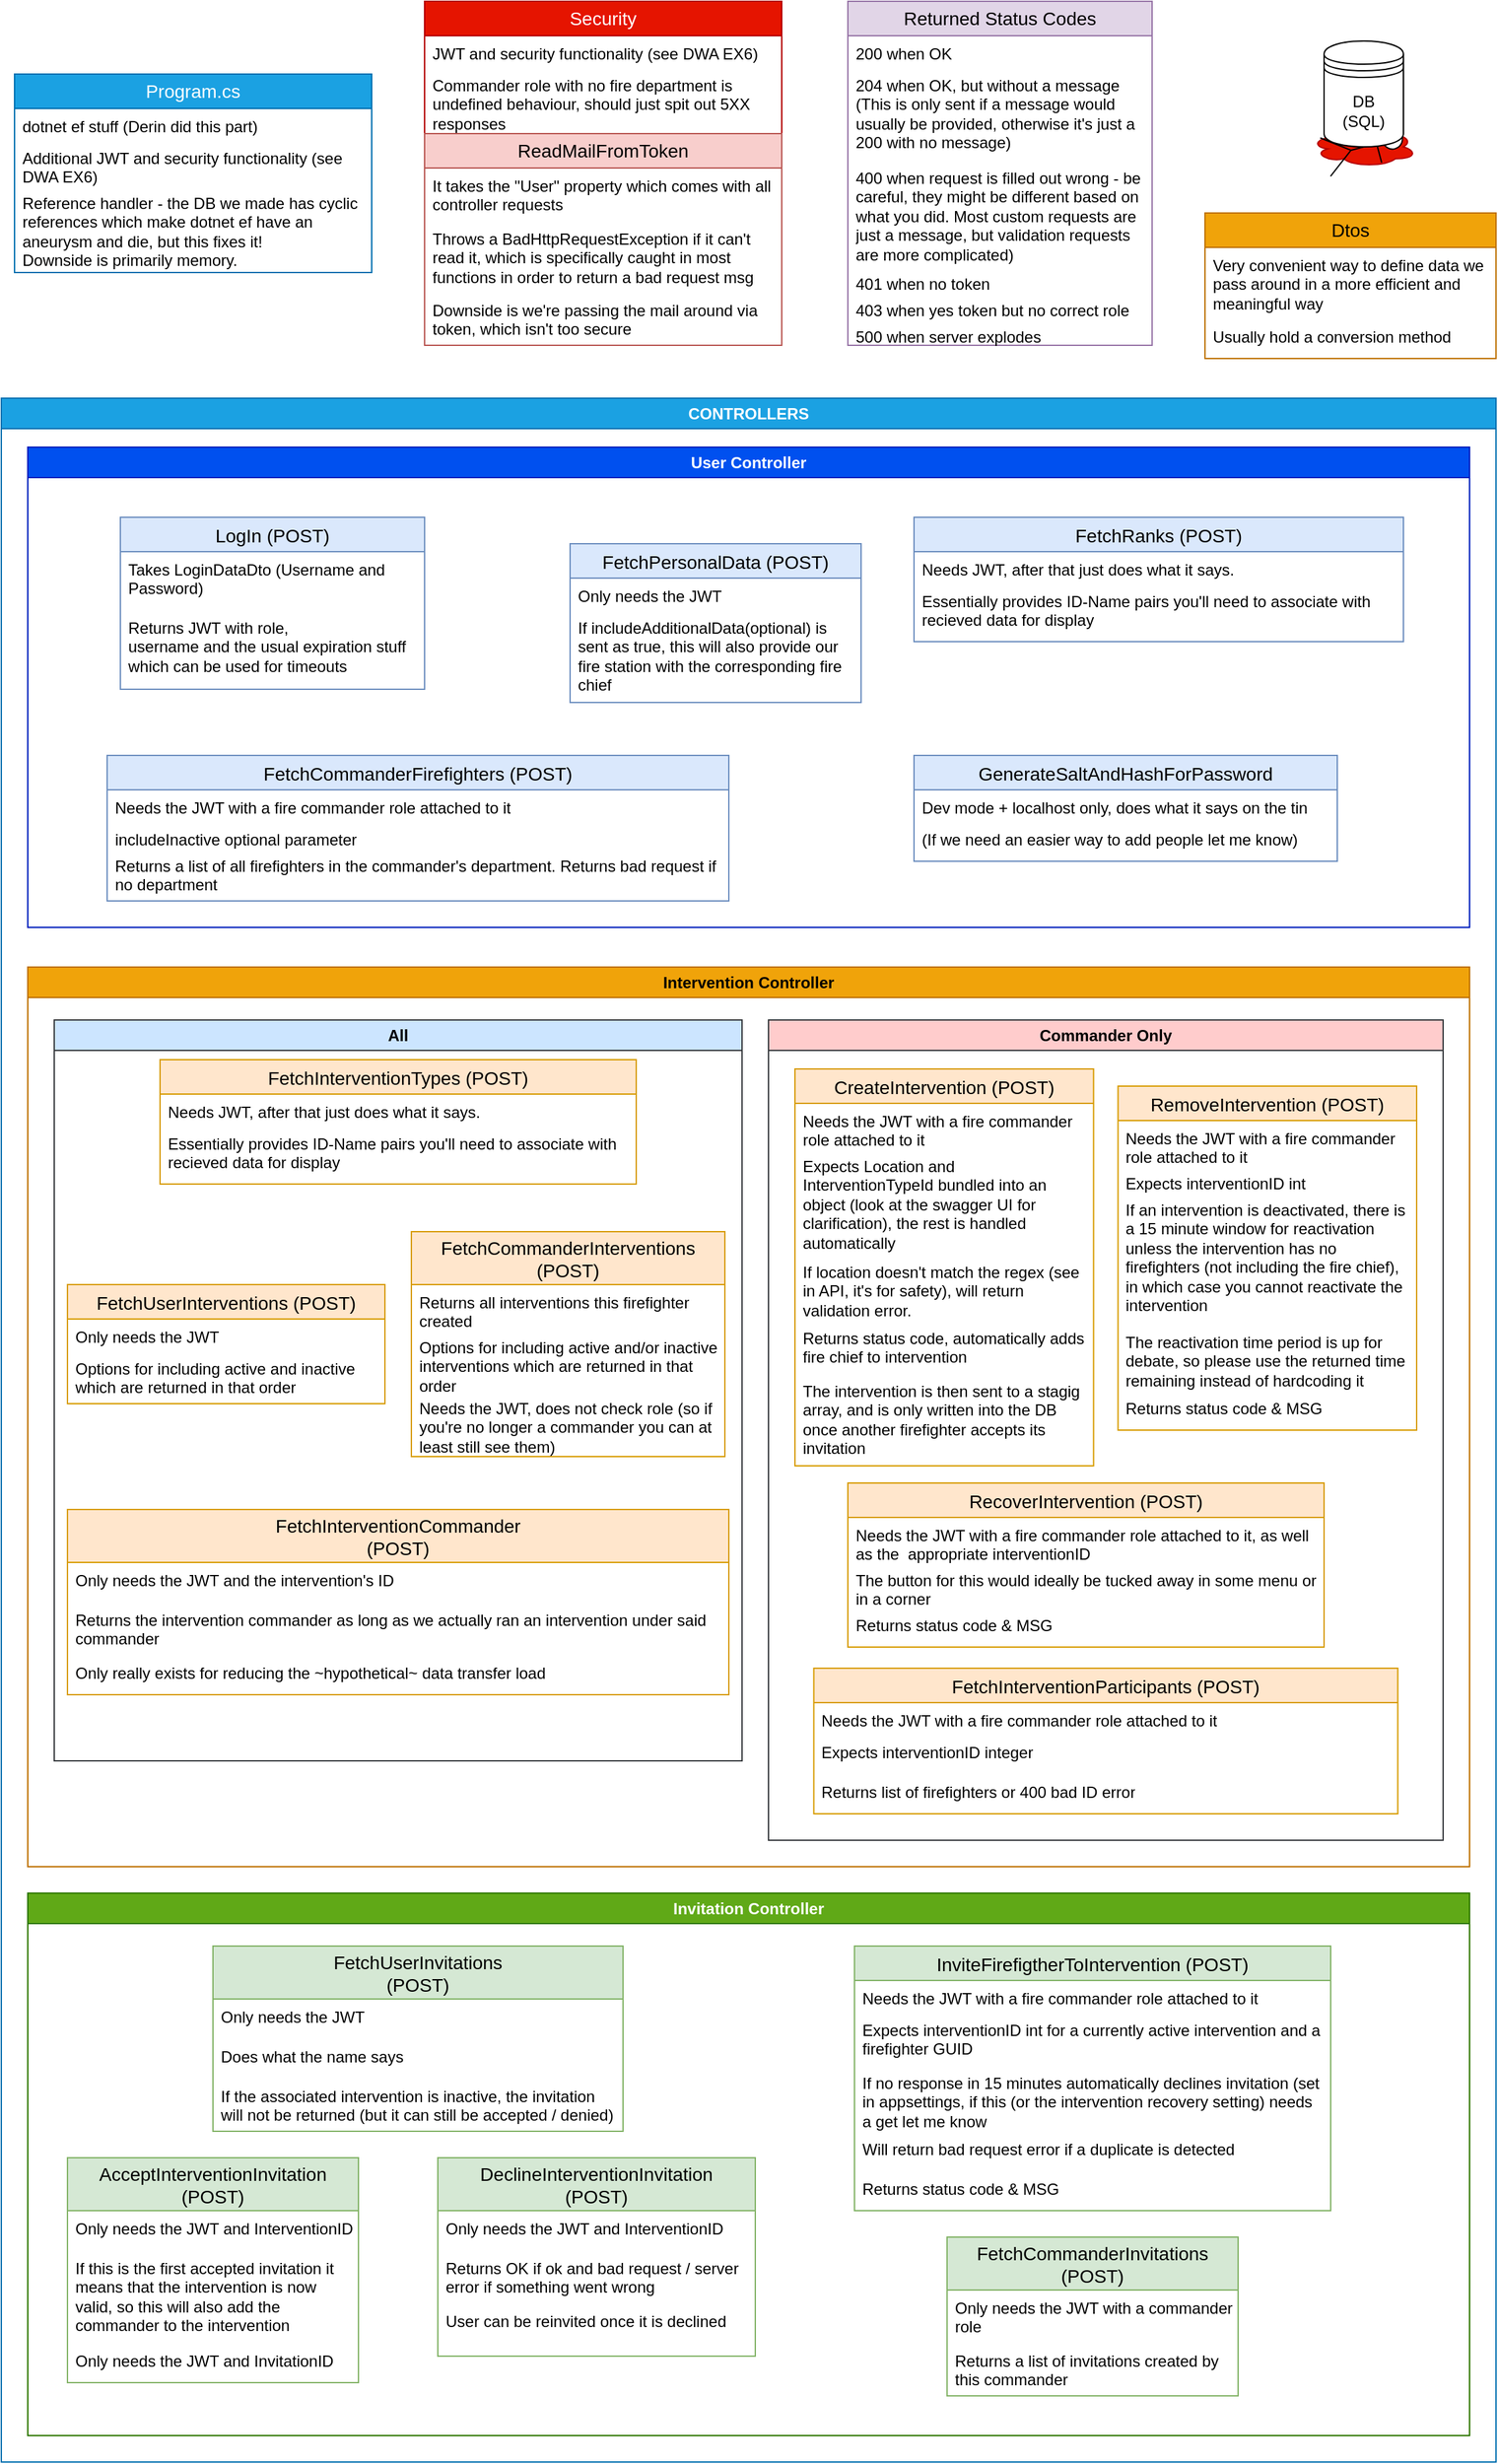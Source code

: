 <mxfile compressed="false" version="20.8.16" type="device">
  <diagram name="Page-1" id="-M5JCUoV6t4QpaWMbMyS">
    <mxGraphModel dx="1418" dy="828" grid="1" gridSize="10" guides="1" tooltips="1" connect="1" arrows="1" fold="1" page="1" pageScale="1" pageWidth="1169" pageHeight="827" math="0" shadow="0">
      <root>
        <mxCell id="0" />
        <mxCell id="1" parent="0" />
        <mxCell id="ZA_Wk4F1g_JO69uGTBbo-46" value="" style="ellipse;shape=cloud;whiteSpace=wrap;html=1;fillColor=#e51400;fontColor=#ffffff;strokeColor=#B20000;" parent="1" vertex="1">
          <mxGeometry x="1010" y="115" width="80" height="30" as="geometry" />
        </mxCell>
        <mxCell id="ZA_Wk4F1g_JO69uGTBbo-14" value="" style="shape=umlActor;verticalLabelPosition=bottom;verticalAlign=top;html=1;outlineConnect=0;rotation=75;" parent="1" vertex="1">
          <mxGeometry x="1035" y="100" width="30" height="60" as="geometry" />
        </mxCell>
        <mxCell id="ZA_Wk4F1g_JO69uGTBbo-15" value="Program.cs" style="swimlane;fontStyle=0;childLayout=stackLayout;horizontal=1;startSize=26;horizontalStack=0;resizeParent=1;resizeParentMax=0;resizeLast=0;collapsible=1;marginBottom=0;align=center;fontSize=14;whiteSpace=wrap;fillColor=#1ba1e2;strokeColor=#006EAF;fontColor=#ffffff;" parent="1" vertex="1">
          <mxGeometry x="30" y="75" width="270" height="150" as="geometry" />
        </mxCell>
        <mxCell id="ZA_Wk4F1g_JO69uGTBbo-16" value="dotnet ef stuff (Derin did this part)" style="text;strokeColor=none;fillColor=none;spacingLeft=4;spacingRight=4;overflow=hidden;rotatable=0;points=[[0,0.5],[1,0.5]];portConstraint=eastwest;fontSize=12;" parent="ZA_Wk4F1g_JO69uGTBbo-15" vertex="1">
          <mxGeometry y="26" width="270" height="24" as="geometry" />
        </mxCell>
        <mxCell id="ZA_Wk4F1g_JO69uGTBbo-17" value="Additional JWT and security functionality (see DWA EX6)" style="text;strokeColor=none;fillColor=none;spacingLeft=4;spacingRight=4;overflow=hidden;rotatable=0;points=[[0,0.5],[1,0.5]];portConstraint=eastwest;fontSize=12;whiteSpace=wrap;" parent="ZA_Wk4F1g_JO69uGTBbo-15" vertex="1">
          <mxGeometry y="50" width="270" height="34" as="geometry" />
        </mxCell>
        <mxCell id="ZA_Wk4F1g_JO69uGTBbo-18" value="Reference handler - the DB we made has cyclic references which make dotnet ef have an aneurysm and die, but this fixes it!&#xa;Downside is primarily memory." style="text;strokeColor=none;fillColor=none;spacingLeft=4;spacingRight=4;overflow=hidden;rotatable=0;points=[[0,0.5],[1,0.5]];portConstraint=eastwest;fontSize=12;whiteSpace=wrap;" parent="ZA_Wk4F1g_JO69uGTBbo-15" vertex="1">
          <mxGeometry y="84" width="270" height="66" as="geometry" />
        </mxCell>
        <mxCell id="ZA_Wk4F1g_JO69uGTBbo-34" value="Security" style="swimlane;fontStyle=0;childLayout=stackLayout;horizontal=1;startSize=26;horizontalStack=0;resizeParent=1;resizeParentMax=0;resizeLast=0;collapsible=1;marginBottom=0;align=center;fontSize=14;whiteSpace=wrap;fillColor=#e51400;fontColor=#ffffff;strokeColor=#B20000;" parent="1" vertex="1">
          <mxGeometry x="340" y="20" width="270" height="260" as="geometry" />
        </mxCell>
        <mxCell id="ZA_Wk4F1g_JO69uGTBbo-36" value="JWT and security functionality (see DWA EX6)" style="text;strokeColor=none;fillColor=none;spacingLeft=4;spacingRight=4;overflow=hidden;rotatable=0;points=[[0,0.5],[1,0.5]];portConstraint=eastwest;fontSize=12;whiteSpace=wrap;" parent="ZA_Wk4F1g_JO69uGTBbo-34" vertex="1">
          <mxGeometry y="26" width="270" height="24" as="geometry" />
        </mxCell>
        <mxCell id="zb_7PwyahEYCz32flhl1-1" value="Commander role with no fire department is undefined behaviour, should just spit out 5XX responses" style="text;strokeColor=none;fillColor=none;spacingLeft=4;spacingRight=4;overflow=hidden;rotatable=0;points=[[0,0.5],[1,0.5]];portConstraint=eastwest;fontSize=12;whiteSpace=wrap;" parent="ZA_Wk4F1g_JO69uGTBbo-34" vertex="1">
          <mxGeometry y="50" width="270" height="50" as="geometry" />
        </mxCell>
        <mxCell id="9k-eRBXJ3-iOaLLvR6IK-3" value="ReadMailFromToken" style="swimlane;fontStyle=0;childLayout=stackLayout;horizontal=1;startSize=26;horizontalStack=0;resizeParent=1;resizeParentMax=0;resizeLast=0;collapsible=1;marginBottom=0;align=center;fontSize=14;whiteSpace=wrap;fillColor=#f8cecc;strokeColor=#b85450;" parent="ZA_Wk4F1g_JO69uGTBbo-34" vertex="1">
          <mxGeometry y="100" width="270" height="160" as="geometry">
            <mxRectangle y="50" width="270" height="30" as="alternateBounds" />
          </mxGeometry>
        </mxCell>
        <mxCell id="ZA_Wk4F1g_JO69uGTBbo-39" value="It takes the &quot;User&quot; property which comes with all controller requests" style="text;strokeColor=none;fillColor=none;spacingLeft=4;spacingRight=4;overflow=hidden;rotatable=0;points=[[0,0.5],[1,0.5]];portConstraint=eastwest;fontSize=12;whiteSpace=wrap;" parent="9k-eRBXJ3-iOaLLvR6IK-3" vertex="1">
          <mxGeometry y="26" width="270" height="40" as="geometry" />
        </mxCell>
        <mxCell id="ZA_Wk4F1g_JO69uGTBbo-38" value="Throws a BadHttpRequestException if it can&#39;t read it, which is specifically caught in most functions in order to return a bad request msg" style="text;strokeColor=none;fillColor=none;spacingLeft=4;spacingRight=4;overflow=hidden;rotatable=0;points=[[0,0.5],[1,0.5]];portConstraint=eastwest;fontSize=12;whiteSpace=wrap;" parent="9k-eRBXJ3-iOaLLvR6IK-3" vertex="1">
          <mxGeometry y="66" width="270" height="54" as="geometry" />
        </mxCell>
        <mxCell id="9k-eRBXJ3-iOaLLvR6IK-20" value="Downside is we&#39;re passing the mail around via token, which isn&#39;t too secure" style="text;strokeColor=none;fillColor=none;spacingLeft=4;spacingRight=4;overflow=hidden;rotatable=0;points=[[0,0.5],[1,0.5]];portConstraint=eastwest;fontSize=12;whiteSpace=wrap;" parent="9k-eRBXJ3-iOaLLvR6IK-3" vertex="1">
          <mxGeometry y="120" width="270" height="40" as="geometry" />
        </mxCell>
        <mxCell id="ZA_Wk4F1g_JO69uGTBbo-40" value="Dtos" style="swimlane;fontStyle=0;childLayout=stackLayout;horizontal=1;startSize=26;horizontalStack=0;resizeParent=1;resizeParentMax=0;resizeLast=0;collapsible=1;marginBottom=0;align=center;fontSize=14;whiteSpace=wrap;fillColor=#f0a30a;fontColor=#000000;strokeColor=#BD7000;" parent="1" vertex="1">
          <mxGeometry x="930" y="180" width="220" height="110" as="geometry" />
        </mxCell>
        <mxCell id="ZA_Wk4F1g_JO69uGTBbo-41" value="Very convenient way to define data we pass around in a more efficient and meaningful way" style="text;strokeColor=none;fillColor=none;spacingLeft=4;spacingRight=4;overflow=hidden;rotatable=0;points=[[0,0.5],[1,0.5]];portConstraint=eastwest;fontSize=12;whiteSpace=wrap;" parent="ZA_Wk4F1g_JO69uGTBbo-40" vertex="1">
          <mxGeometry y="26" width="220" height="54" as="geometry" />
        </mxCell>
        <mxCell id="ZA_Wk4F1g_JO69uGTBbo-45" value="Usually hold a conversion method" style="text;strokeColor=none;fillColor=none;spacingLeft=4;spacingRight=4;overflow=hidden;rotatable=0;points=[[0,0.5],[1,0.5]];portConstraint=eastwest;fontSize=12;whiteSpace=wrap;" parent="ZA_Wk4F1g_JO69uGTBbo-40" vertex="1">
          <mxGeometry y="80" width="220" height="30" as="geometry" />
        </mxCell>
        <mxCell id="ZA_Wk4F1g_JO69uGTBbo-47" value="CONTROLLERS" style="swimlane;whiteSpace=wrap;html=1;fillColor=#1ba1e2;strokeColor=#006EAF;fontColor=#ffffff;" parent="1" vertex="1">
          <mxGeometry x="20" y="320" width="1130" height="1560" as="geometry">
            <mxRectangle x="20" y="320" width="130" height="30" as="alternateBounds" />
          </mxGeometry>
        </mxCell>
        <mxCell id="ZA_Wk4F1g_JO69uGTBbo-2" value="Intervention Controller" style="swimlane;whiteSpace=wrap;html=1;fillColor=#f0a30a;strokeColor=#BD7000;fontColor=#000000;" parent="ZA_Wk4F1g_JO69uGTBbo-47" vertex="1">
          <mxGeometry x="20" y="430" width="1090" height="680" as="geometry" />
        </mxCell>
        <mxCell id="JrafcTy_BnnWQILE3Dvr-7" value="All" style="swimlane;whiteSpace=wrap;html=1;fillColor=#cce5ff;strokeColor=#36393d;" parent="ZA_Wk4F1g_JO69uGTBbo-2" vertex="1">
          <mxGeometry x="20" y="40" width="520" height="560" as="geometry" />
        </mxCell>
        <mxCell id="9k-eRBXJ3-iOaLLvR6IK-11" value="FetchInterventionTypes (POST)" style="swimlane;fontStyle=0;childLayout=stackLayout;horizontal=1;startSize=26;horizontalStack=0;resizeParent=1;resizeParentMax=0;resizeLast=0;collapsible=1;marginBottom=0;align=center;fontSize=14;fillColor=#ffe6cc;strokeColor=#d79b00;" parent="JrafcTy_BnnWQILE3Dvr-7" vertex="1">
          <mxGeometry x="80" y="30" width="360" height="94" as="geometry">
            <mxRectangle x="270" y="213" width="240" height="30" as="alternateBounds" />
          </mxGeometry>
        </mxCell>
        <mxCell id="9k-eRBXJ3-iOaLLvR6IK-19" value="Needs JWT, after that just does what it says." style="text;strokeColor=none;fillColor=none;spacingLeft=4;spacingRight=4;overflow=hidden;rotatable=0;points=[[0,0.5],[1,0.5]];portConstraint=eastwest;fontSize=12;whiteSpace=wrap;" parent="9k-eRBXJ3-iOaLLvR6IK-11" vertex="1">
          <mxGeometry y="26" width="360" height="24" as="geometry" />
        </mxCell>
        <mxCell id="9k-eRBXJ3-iOaLLvR6IK-39" value="Essentially provides ID-Name pairs you&#39;ll need to associate with recieved data for display" style="text;strokeColor=none;fillColor=none;spacingLeft=4;spacingRight=4;overflow=hidden;rotatable=0;points=[[0,0.5],[1,0.5]];portConstraint=eastwest;fontSize=12;whiteSpace=wrap;" parent="9k-eRBXJ3-iOaLLvR6IK-11" vertex="1">
          <mxGeometry y="50" width="360" height="44" as="geometry" />
        </mxCell>
        <mxCell id="ZA_Wk4F1g_JO69uGTBbo-24" value="FetchUserInterventions (POST)" style="swimlane;fontStyle=0;childLayout=stackLayout;horizontal=1;startSize=26;horizontalStack=0;resizeParent=1;resizeParentMax=0;resizeLast=0;collapsible=1;marginBottom=0;align=center;fontSize=14;fillColor=#ffe6cc;strokeColor=#d79b00;" parent="JrafcTy_BnnWQILE3Dvr-7" vertex="1">
          <mxGeometry x="10" y="200" width="240" height="90" as="geometry">
            <mxRectangle x="10" y="46" width="240" height="30" as="alternateBounds" />
          </mxGeometry>
        </mxCell>
        <mxCell id="ZA_Wk4F1g_JO69uGTBbo-25" value="Only needs the JWT" style="text;strokeColor=none;fillColor=none;spacingLeft=4;spacingRight=4;overflow=hidden;rotatable=0;points=[[0,0.5],[1,0.5]];portConstraint=eastwest;fontSize=12;whiteSpace=wrap;" parent="ZA_Wk4F1g_JO69uGTBbo-24" vertex="1">
          <mxGeometry y="26" width="240" height="24" as="geometry" />
        </mxCell>
        <mxCell id="ZA_Wk4F1g_JO69uGTBbo-26" value="Options for including active and inactive which are returned in that order" style="text;strokeColor=none;fillColor=none;spacingLeft=4;spacingRight=4;overflow=hidden;rotatable=0;points=[[0,0.5],[1,0.5]];portConstraint=eastwest;fontSize=12;whiteSpace=wrap;" parent="ZA_Wk4F1g_JO69uGTBbo-24" vertex="1">
          <mxGeometry y="50" width="240" height="40" as="geometry" />
        </mxCell>
        <mxCell id="9k-eRBXJ3-iOaLLvR6IK-22" value="FetchCommanderInterventions&#xa;(POST)" style="swimlane;fontStyle=0;childLayout=stackLayout;horizontal=1;startSize=40;horizontalStack=0;resizeParent=1;resizeParentMax=0;resizeLast=0;collapsible=1;marginBottom=0;align=center;fontSize=14;fillColor=#ffe6cc;strokeColor=#d79b00;" parent="JrafcTy_BnnWQILE3Dvr-7" vertex="1">
          <mxGeometry x="270" y="160" width="237" height="170" as="geometry">
            <mxRectangle x="10" y="46" width="240" height="30" as="alternateBounds" />
          </mxGeometry>
        </mxCell>
        <mxCell id="9k-eRBXJ3-iOaLLvR6IK-24" value="Returns all interventions this firefighter created" style="text;strokeColor=none;fillColor=none;spacingLeft=4;spacingRight=4;overflow=hidden;rotatable=0;points=[[0,0.5],[1,0.5]];portConstraint=eastwest;fontSize=12;whiteSpace=wrap;" parent="9k-eRBXJ3-iOaLLvR6IK-22" vertex="1">
          <mxGeometry y="40" width="237" height="34" as="geometry" />
        </mxCell>
        <mxCell id="JrafcTy_BnnWQILE3Dvr-15" value="Options for including active and/or inactive interventions which are returned in that order" style="text;strokeColor=none;fillColor=none;spacingLeft=4;spacingRight=4;overflow=hidden;rotatable=0;points=[[0,0.5],[1,0.5]];portConstraint=eastwest;fontSize=12;whiteSpace=wrap;" parent="9k-eRBXJ3-iOaLLvR6IK-22" vertex="1">
          <mxGeometry y="74" width="237" height="46" as="geometry" />
        </mxCell>
        <mxCell id="9k-eRBXJ3-iOaLLvR6IK-23" value="Needs the JWT, does not check role (so if you&#39;re no longer a commander you can at least still see them)" style="text;strokeColor=none;fillColor=none;spacingLeft=4;spacingRight=4;overflow=hidden;rotatable=0;points=[[0,0.5],[1,0.5]];portConstraint=eastwest;fontSize=12;whiteSpace=wrap;" parent="9k-eRBXJ3-iOaLLvR6IK-22" vertex="1">
          <mxGeometry y="120" width="237" height="50" as="geometry" />
        </mxCell>
        <mxCell id="ZA_Wk4F1g_JO69uGTBbo-29" value="FetchInterventionCommander&#xa;(POST)" style="swimlane;fontStyle=0;childLayout=stackLayout;horizontal=1;startSize=40;horizontalStack=0;resizeParent=1;resizeParentMax=0;resizeLast=0;collapsible=1;marginBottom=0;align=center;fontSize=14;fillColor=#ffe6cc;strokeColor=#d79b00;" parent="JrafcTy_BnnWQILE3Dvr-7" vertex="1">
          <mxGeometry x="10" y="370" width="500" height="140" as="geometry">
            <mxRectangle x="260" y="36" width="260" height="50" as="alternateBounds" />
          </mxGeometry>
        </mxCell>
        <mxCell id="ZA_Wk4F1g_JO69uGTBbo-30" value="Only needs the JWT and the intervention&#39;s ID" style="text;strokeColor=none;fillColor=none;spacingLeft=4;spacingRight=4;overflow=hidden;rotatable=0;points=[[0,0.5],[1,0.5]];portConstraint=eastwest;fontSize=12;whiteSpace=wrap;" parent="ZA_Wk4F1g_JO69uGTBbo-29" vertex="1">
          <mxGeometry y="40" width="500" height="30" as="geometry" />
        </mxCell>
        <mxCell id="ZA_Wk4F1g_JO69uGTBbo-32" value="Returns the intervention commander as long as we actually ran an intervention under said commander" style="text;strokeColor=none;fillColor=none;spacingLeft=4;spacingRight=4;overflow=hidden;rotatable=0;points=[[0,0.5],[1,0.5]];portConstraint=eastwest;fontSize=12;whiteSpace=wrap;" parent="ZA_Wk4F1g_JO69uGTBbo-29" vertex="1">
          <mxGeometry y="70" width="500" height="40" as="geometry" />
        </mxCell>
        <mxCell id="ZA_Wk4F1g_JO69uGTBbo-33" value="Only really exists for reducing the ~hypothetical~ data transfer load" style="text;strokeColor=none;fillColor=none;spacingLeft=4;spacingRight=4;overflow=hidden;rotatable=0;points=[[0,0.5],[1,0.5]];portConstraint=eastwest;fontSize=12;whiteSpace=wrap;" parent="ZA_Wk4F1g_JO69uGTBbo-29" vertex="1">
          <mxGeometry y="110" width="500" height="30" as="geometry" />
        </mxCell>
        <mxCell id="JrafcTy_BnnWQILE3Dvr-8" value="Commander Only" style="swimlane;whiteSpace=wrap;html=1;fillColor=#ffcccc;strokeColor=#36393d;" parent="ZA_Wk4F1g_JO69uGTBbo-2" vertex="1">
          <mxGeometry x="560" y="40" width="510" height="620" as="geometry" />
        </mxCell>
        <mxCell id="9k-eRBXJ3-iOaLLvR6IK-46" value="RemoveIntervention (POST)" style="swimlane;fontStyle=0;childLayout=stackLayout;horizontal=1;startSize=26;horizontalStack=0;resizeParent=1;resizeParentMax=0;resizeLast=0;collapsible=1;marginBottom=0;align=center;fontSize=14;fillColor=#ffe6cc;strokeColor=#d79b00;" parent="JrafcTy_BnnWQILE3Dvr-8" vertex="1">
          <mxGeometry x="264.25" y="50" width="225.75" height="260" as="geometry" />
        </mxCell>
        <mxCell id="9k-eRBXJ3-iOaLLvR6IK-47" value="Needs the JWT with a fire commander role attached to it" style="text;strokeColor=none;fillColor=none;spacingLeft=4;spacingRight=4;overflow=hidden;rotatable=0;points=[[0,0.5],[1,0.5]];portConstraint=eastwest;fontSize=12;whiteSpace=wrap;" parent="9k-eRBXJ3-iOaLLvR6IK-46" vertex="1">
          <mxGeometry y="26" width="225.75" height="34" as="geometry" />
        </mxCell>
        <mxCell id="9k-eRBXJ3-iOaLLvR6IK-48" value="Expects interventionID int" style="text;strokeColor=none;fillColor=none;spacingLeft=4;spacingRight=4;overflow=hidden;rotatable=0;points=[[0,0.5],[1,0.5]];portConstraint=eastwest;fontSize=12;whiteSpace=wrap;" parent="9k-eRBXJ3-iOaLLvR6IK-46" vertex="1">
          <mxGeometry y="60" width="225.75" height="20" as="geometry" />
        </mxCell>
        <mxCell id="c9Pe3JNuc1rxIcQ_pIss-8" value="If an intervention is deactivated, there is a 15 minute window for reactivation unless the intervention has no firefighters (not including the fire chief), in which case you cannot reactivate the intervention" style="text;strokeColor=none;fillColor=none;spacingLeft=4;spacingRight=4;overflow=hidden;rotatable=0;points=[[0,0.5],[1,0.5]];portConstraint=eastwest;fontSize=12;whiteSpace=wrap;" parent="9k-eRBXJ3-iOaLLvR6IK-46" vertex="1">
          <mxGeometry y="80" width="225.75" height="100" as="geometry" />
        </mxCell>
        <mxCell id="JrafcTy_BnnWQILE3Dvr-16" value="The reactivation time period is up for debate, so please use the returned time remaining instead of hardcoding it" style="text;strokeColor=none;fillColor=none;spacingLeft=4;spacingRight=4;overflow=hidden;rotatable=0;points=[[0,0.5],[1,0.5]];portConstraint=eastwest;fontSize=12;whiteSpace=wrap;" parent="9k-eRBXJ3-iOaLLvR6IK-46" vertex="1">
          <mxGeometry y="180" width="225.75" height="50" as="geometry" />
        </mxCell>
        <mxCell id="9k-eRBXJ3-iOaLLvR6IK-49" value="Returns status code &amp; MSG" style="text;strokeColor=none;fillColor=none;spacingLeft=4;spacingRight=4;overflow=hidden;rotatable=0;points=[[0,0.5],[1,0.5]];portConstraint=eastwest;fontSize=12;whiteSpace=wrap;" parent="9k-eRBXJ3-iOaLLvR6IK-46" vertex="1">
          <mxGeometry y="230" width="225.75" height="30" as="geometry" />
        </mxCell>
        <mxCell id="9k-eRBXJ3-iOaLLvR6IK-7" value="CreateIntervention (POST)" style="swimlane;fontStyle=0;childLayout=stackLayout;horizontal=1;startSize=26;horizontalStack=0;resizeParent=1;resizeParentMax=0;resizeLast=0;collapsible=1;marginBottom=0;align=center;fontSize=14;fillColor=#ffe6cc;strokeColor=#d79b00;" parent="JrafcTy_BnnWQILE3Dvr-8" vertex="1">
          <mxGeometry x="20" y="37" width="225.75" height="300" as="geometry" />
        </mxCell>
        <mxCell id="9k-eRBXJ3-iOaLLvR6IK-8" value="Needs the JWT with a fire commander role attached to it" style="text;strokeColor=none;fillColor=none;spacingLeft=4;spacingRight=4;overflow=hidden;rotatable=0;points=[[0,0.5],[1,0.5]];portConstraint=eastwest;fontSize=12;whiteSpace=wrap;" parent="9k-eRBXJ3-iOaLLvR6IK-7" vertex="1">
          <mxGeometry y="26" width="225.75" height="34" as="geometry" />
        </mxCell>
        <mxCell id="9k-eRBXJ3-iOaLLvR6IK-9" value="Expects Location and InterventionTypeId bundled into an object (look at the swagger UI for clarification), the rest is handled automatically" style="text;strokeColor=none;fillColor=none;spacingLeft=4;spacingRight=4;overflow=hidden;rotatable=0;points=[[0,0.5],[1,0.5]];portConstraint=eastwest;fontSize=12;whiteSpace=wrap;" parent="9k-eRBXJ3-iOaLLvR6IK-7" vertex="1">
          <mxGeometry y="60" width="225.75" height="80" as="geometry" />
        </mxCell>
        <mxCell id="mcom4DQDtchoumghsAak-1" value="If location doesn&#39;t match the regex (see in API, it&#39;s for safety), will return validation error." style="text;strokeColor=none;fillColor=none;spacingLeft=4;spacingRight=4;overflow=hidden;rotatable=0;points=[[0,0.5],[1,0.5]];portConstraint=eastwest;fontSize=12;whiteSpace=wrap;" parent="9k-eRBXJ3-iOaLLvR6IK-7" vertex="1">
          <mxGeometry y="140" width="225.75" height="50" as="geometry" />
        </mxCell>
        <mxCell id="9k-eRBXJ3-iOaLLvR6IK-26" value="Returns status code, automatically adds fire chief to intervention" style="text;strokeColor=none;fillColor=none;spacingLeft=4;spacingRight=4;overflow=hidden;rotatable=0;points=[[0,0.5],[1,0.5]];portConstraint=eastwest;fontSize=12;whiteSpace=wrap;" parent="9k-eRBXJ3-iOaLLvR6IK-7" vertex="1">
          <mxGeometry y="190" width="225.75" height="40" as="geometry" />
        </mxCell>
        <mxCell id="JrafcTy_BnnWQILE3Dvr-14" value="The intervention is then sent to a stagig array, and is only written into the DB once another firefighter accepts its invitation" style="text;strokeColor=none;fillColor=none;spacingLeft=4;spacingRight=4;overflow=hidden;rotatable=0;points=[[0,0.5],[1,0.5]];portConstraint=eastwest;fontSize=12;whiteSpace=wrap;" parent="9k-eRBXJ3-iOaLLvR6IK-7" vertex="1">
          <mxGeometry y="230" width="225.75" height="70" as="geometry" />
        </mxCell>
        <mxCell id="VpXU_jCPeeglO9P4RSFn-1" value="FetchInterventionParticipants (POST)" style="swimlane;fontStyle=0;childLayout=stackLayout;horizontal=1;startSize=26;horizontalStack=0;resizeParent=1;resizeParentMax=0;resizeLast=0;collapsible=1;marginBottom=0;align=center;fontSize=14;fillColor=#ffe6cc;strokeColor=#d79b00;" parent="JrafcTy_BnnWQILE3Dvr-8" vertex="1">
          <mxGeometry x="34.25" y="490" width="441.5" height="110" as="geometry" />
        </mxCell>
        <mxCell id="VpXU_jCPeeglO9P4RSFn-2" value="Needs the JWT with a fire commander role attached to it" style="text;strokeColor=none;fillColor=none;spacingLeft=4;spacingRight=4;overflow=hidden;rotatable=0;points=[[0,0.5],[1,0.5]];portConstraint=eastwest;fontSize=12;whiteSpace=wrap;" parent="VpXU_jCPeeglO9P4RSFn-1" vertex="1">
          <mxGeometry y="26" width="441.5" height="24" as="geometry" />
        </mxCell>
        <mxCell id="VpXU_jCPeeglO9P4RSFn-3" value="Expects interventionID integer" style="text;strokeColor=none;fillColor=none;spacingLeft=4;spacingRight=4;overflow=hidden;rotatable=0;points=[[0,0.5],[1,0.5]];portConstraint=eastwest;fontSize=12;whiteSpace=wrap;" parent="VpXU_jCPeeglO9P4RSFn-1" vertex="1">
          <mxGeometry y="50" width="441.5" height="30" as="geometry" />
        </mxCell>
        <mxCell id="VpXU_jCPeeglO9P4RSFn-4" value="Returns list of firefighters or 400 bad ID error" style="text;strokeColor=none;fillColor=none;spacingLeft=4;spacingRight=4;overflow=hidden;rotatable=0;points=[[0,0.5],[1,0.5]];portConstraint=eastwest;fontSize=12;whiteSpace=wrap;" parent="VpXU_jCPeeglO9P4RSFn-1" vertex="1">
          <mxGeometry y="80" width="441.5" height="30" as="geometry" />
        </mxCell>
        <mxCell id="57EXm1KyYKY2CuPnzqrw-1" value="RecoverIntervention (POST)" style="swimlane;fontStyle=0;childLayout=stackLayout;horizontal=1;startSize=26;horizontalStack=0;resizeParent=1;resizeParentMax=0;resizeLast=0;collapsible=1;marginBottom=0;align=center;fontSize=14;fillColor=#ffe6cc;strokeColor=#d79b00;" parent="JrafcTy_BnnWQILE3Dvr-8" vertex="1">
          <mxGeometry x="60" y="350" width="360" height="124" as="geometry" />
        </mxCell>
        <mxCell id="57EXm1KyYKY2CuPnzqrw-2" value="Needs the JWT with a fire commander role attached to it, as well as the  appropriate interventionID" style="text;strokeColor=none;fillColor=none;spacingLeft=4;spacingRight=4;overflow=hidden;rotatable=0;points=[[0,0.5],[1,0.5]];portConstraint=eastwest;fontSize=12;whiteSpace=wrap;" parent="57EXm1KyYKY2CuPnzqrw-1" vertex="1">
          <mxGeometry y="26" width="360" height="34" as="geometry" />
        </mxCell>
        <mxCell id="ym7WGi3YbwKUyxd90jPi-1" value="The button for this would ideally be tucked away in some menu or in a corner" style="text;strokeColor=none;fillColor=none;spacingLeft=4;spacingRight=4;overflow=hidden;rotatable=0;points=[[0,0.5],[1,0.5]];portConstraint=eastwest;fontSize=12;whiteSpace=wrap;" parent="57EXm1KyYKY2CuPnzqrw-1" vertex="1">
          <mxGeometry y="60" width="360" height="34" as="geometry" />
        </mxCell>
        <mxCell id="57EXm1KyYKY2CuPnzqrw-6" value="Returns status code &amp; MSG" style="text;strokeColor=none;fillColor=none;spacingLeft=4;spacingRight=4;overflow=hidden;rotatable=0;points=[[0,0.5],[1,0.5]];portConstraint=eastwest;fontSize=12;whiteSpace=wrap;" parent="57EXm1KyYKY2CuPnzqrw-1" vertex="1">
          <mxGeometry y="94" width="360" height="30" as="geometry" />
        </mxCell>
        <mxCell id="ZA_Wk4F1g_JO69uGTBbo-3" value="User Controller" style="swimlane;whiteSpace=wrap;html=1;fillColor=#0050ef;strokeColor=#001DBC;fontColor=#ffffff;" parent="ZA_Wk4F1g_JO69uGTBbo-47" vertex="1">
          <mxGeometry x="20" y="37" width="1090" height="363" as="geometry">
            <mxRectangle x="20" y="37" width="130" height="30" as="alternateBounds" />
          </mxGeometry>
        </mxCell>
        <mxCell id="ZA_Wk4F1g_JO69uGTBbo-6" value="LogIn (POST)" style="swimlane;fontStyle=0;childLayout=stackLayout;horizontal=1;startSize=26;horizontalStack=0;resizeParent=1;resizeParentMax=0;resizeLast=0;collapsible=1;marginBottom=0;align=center;fontSize=14;fillColor=#dae8fc;strokeColor=#6c8ebf;" parent="ZA_Wk4F1g_JO69uGTBbo-3" vertex="1">
          <mxGeometry x="70" y="53" width="230" height="130" as="geometry" />
        </mxCell>
        <mxCell id="ZA_Wk4F1g_JO69uGTBbo-7" value="Takes LoginDataDto (Username and Password)" style="text;strokeColor=none;fillColor=none;spacingLeft=4;spacingRight=4;overflow=hidden;rotatable=0;points=[[0,0.5],[1,0.5]];portConstraint=eastwest;fontSize=12;whiteSpace=wrap;" parent="ZA_Wk4F1g_JO69uGTBbo-6" vertex="1">
          <mxGeometry y="26" width="230" height="44" as="geometry" />
        </mxCell>
        <mxCell id="ZA_Wk4F1g_JO69uGTBbo-10" value="Returns JWT with role,&#xa;username and the usual expiration stuff which can be used for timeouts" style="text;strokeColor=none;fillColor=none;spacingLeft=4;spacingRight=4;overflow=hidden;rotatable=0;points=[[0,0.5],[1,0.5]];portConstraint=eastwest;fontSize=12;whiteSpace=wrap;" parent="ZA_Wk4F1g_JO69uGTBbo-6" vertex="1">
          <mxGeometry y="70" width="230" height="60" as="geometry" />
        </mxCell>
        <mxCell id="ZA_Wk4F1g_JO69uGTBbo-11" value="FetchPersonalData (POST)" style="swimlane;fontStyle=0;childLayout=stackLayout;horizontal=1;startSize=26;horizontalStack=0;resizeParent=1;resizeParentMax=0;resizeLast=0;collapsible=1;marginBottom=0;align=center;fontSize=14;fillColor=#dae8fc;strokeColor=#6c8ebf;" parent="ZA_Wk4F1g_JO69uGTBbo-3" vertex="1">
          <mxGeometry x="410" y="73" width="220" height="120" as="geometry" />
        </mxCell>
        <mxCell id="ZA_Wk4F1g_JO69uGTBbo-12" value="Only needs the JWT" style="text;strokeColor=none;fillColor=none;spacingLeft=4;spacingRight=4;overflow=hidden;rotatable=0;points=[[0,0.5],[1,0.5]];portConstraint=eastwest;fontSize=12;whiteSpace=wrap;" parent="ZA_Wk4F1g_JO69uGTBbo-11" vertex="1">
          <mxGeometry y="26" width="220" height="24" as="geometry" />
        </mxCell>
        <mxCell id="ZA_Wk4F1g_JO69uGTBbo-22" value="If includeAdditionalData(optional) is sent as true, this will also provide our fire station with the corresponding fire chief" style="text;strokeColor=none;fillColor=none;spacingLeft=4;spacingRight=4;overflow=hidden;rotatable=0;points=[[0,0.5],[1,0.5]];portConstraint=eastwest;fontSize=12;whiteSpace=wrap;" parent="ZA_Wk4F1g_JO69uGTBbo-11" vertex="1">
          <mxGeometry y="50" width="220" height="70" as="geometry" />
        </mxCell>
        <mxCell id="ZA_Wk4F1g_JO69uGTBbo-19" value="GenerateSaltAndHashForPassword" style="swimlane;fontStyle=0;childLayout=stackLayout;horizontal=1;startSize=26;horizontalStack=0;resizeParent=1;resizeParentMax=0;resizeLast=0;collapsible=1;marginBottom=0;align=center;fontSize=14;fillColor=#dae8fc;strokeColor=#6c8ebf;" parent="ZA_Wk4F1g_JO69uGTBbo-3" vertex="1">
          <mxGeometry x="670" y="233" width="320" height="80" as="geometry" />
        </mxCell>
        <mxCell id="ZA_Wk4F1g_JO69uGTBbo-20" value="Dev mode + localhost only, does what it says on the tin" style="text;strokeColor=none;fillColor=none;spacingLeft=4;spacingRight=4;overflow=hidden;rotatable=0;points=[[0,0.5],[1,0.5]];portConstraint=eastwest;fontSize=12;whiteSpace=wrap;" parent="ZA_Wk4F1g_JO69uGTBbo-19" vertex="1">
          <mxGeometry y="26" width="320" height="24" as="geometry" />
        </mxCell>
        <mxCell id="ZA_Wk4F1g_JO69uGTBbo-23" value="(If we need an easier way to add people let me know)" style="text;strokeColor=none;fillColor=none;spacingLeft=4;spacingRight=4;overflow=hidden;rotatable=0;points=[[0,0.5],[1,0.5]];portConstraint=eastwest;fontSize=12;whiteSpace=wrap;" parent="ZA_Wk4F1g_JO69uGTBbo-19" vertex="1">
          <mxGeometry y="50" width="320" height="30" as="geometry" />
        </mxCell>
        <mxCell id="9k-eRBXJ3-iOaLLvR6IK-15" value="FetchRanks (POST)" style="swimlane;fontStyle=0;childLayout=stackLayout;horizontal=1;startSize=26;horizontalStack=0;resizeParent=1;resizeParentMax=0;resizeLast=0;collapsible=1;marginBottom=0;align=center;fontSize=14;fillColor=#dae8fc;strokeColor=#6c8ebf;" parent="ZA_Wk4F1g_JO69uGTBbo-3" vertex="1">
          <mxGeometry x="670" y="53" width="370" height="94" as="geometry">
            <mxRectangle x="350" y="236" width="170" height="30" as="alternateBounds" />
          </mxGeometry>
        </mxCell>
        <mxCell id="9k-eRBXJ3-iOaLLvR6IK-18" value="Needs JWT, after that just does what it says." style="text;strokeColor=none;fillColor=none;spacingLeft=4;spacingRight=4;overflow=hidden;rotatable=0;points=[[0,0.5],[1,0.5]];portConstraint=eastwest;fontSize=12;whiteSpace=wrap;" parent="9k-eRBXJ3-iOaLLvR6IK-15" vertex="1">
          <mxGeometry y="26" width="370" height="24" as="geometry" />
        </mxCell>
        <mxCell id="9k-eRBXJ3-iOaLLvR6IK-40" value="Essentially provides ID-Name pairs you&#39;ll need to associate with recieved data for display" style="text;strokeColor=none;fillColor=none;spacingLeft=4;spacingRight=4;overflow=hidden;rotatable=0;points=[[0,0.5],[1,0.5]];portConstraint=eastwest;fontSize=12;whiteSpace=wrap;" parent="9k-eRBXJ3-iOaLLvR6IK-15" vertex="1">
          <mxGeometry y="50" width="370" height="44" as="geometry" />
        </mxCell>
        <mxCell id="9k-eRBXJ3-iOaLLvR6IK-33" value="FetchCommanderFirefighters (POST)" style="swimlane;fontStyle=0;childLayout=stackLayout;horizontal=1;startSize=26;horizontalStack=0;resizeParent=1;resizeParentMax=0;resizeLast=0;collapsible=1;marginBottom=0;align=center;fontSize=14;fillColor=#dae8fc;strokeColor=#6c8ebf;" parent="ZA_Wk4F1g_JO69uGTBbo-3" vertex="1">
          <mxGeometry x="60" y="233" width="470" height="110" as="geometry" />
        </mxCell>
        <mxCell id="9k-eRBXJ3-iOaLLvR6IK-34" value="Needs the JWT with a fire commander role attached to it" style="text;strokeColor=none;fillColor=none;spacingLeft=4;spacingRight=4;overflow=hidden;rotatable=0;points=[[0,0.5],[1,0.5]];portConstraint=eastwest;fontSize=12;whiteSpace=wrap;" parent="9k-eRBXJ3-iOaLLvR6IK-33" vertex="1">
          <mxGeometry y="26" width="470" height="24" as="geometry" />
        </mxCell>
        <mxCell id="9k-eRBXJ3-iOaLLvR6IK-38" value="includeInactive optional parameter" style="text;strokeColor=none;fillColor=none;spacingLeft=4;spacingRight=4;overflow=hidden;rotatable=0;points=[[0,0.5],[1,0.5]];portConstraint=eastwest;fontSize=12;whiteSpace=wrap;" parent="9k-eRBXJ3-iOaLLvR6IK-33" vertex="1">
          <mxGeometry y="50" width="470" height="20" as="geometry" />
        </mxCell>
        <mxCell id="9k-eRBXJ3-iOaLLvR6IK-37" value="Returns a list of all firefighters in the commander&#39;s department. Returns bad request if no department " style="text;strokeColor=none;fillColor=none;spacingLeft=4;spacingRight=4;overflow=hidden;rotatable=0;points=[[0,0.5],[1,0.5]];portConstraint=eastwest;fontSize=12;whiteSpace=wrap;" parent="9k-eRBXJ3-iOaLLvR6IK-33" vertex="1">
          <mxGeometry y="70" width="470" height="40" as="geometry" />
        </mxCell>
        <mxCell id="WlSjz55uQlmIagT3Ye4h-1" value="Invitation Controller" style="swimlane;whiteSpace=wrap;html=1;fillColor=#60a917;fontColor=#ffffff;strokeColor=#2D7600;" parent="ZA_Wk4F1g_JO69uGTBbo-47" vertex="1">
          <mxGeometry x="20" y="1130" width="1090" height="410" as="geometry" />
        </mxCell>
        <mxCell id="c9Pe3JNuc1rxIcQ_pIss-1" value="FetchUserInvitations&#xa;(POST)" style="swimlane;fontStyle=0;childLayout=stackLayout;horizontal=1;startSize=40;horizontalStack=0;resizeParent=1;resizeParentMax=0;resizeLast=0;collapsible=1;marginBottom=0;align=center;fontSize=14;fillColor=#d5e8d4;strokeColor=#82b366;" parent="WlSjz55uQlmIagT3Ye4h-1" vertex="1">
          <mxGeometry x="140" y="40" width="310" height="140" as="geometry">
            <mxRectangle x="260" y="36" width="260" height="50" as="alternateBounds" />
          </mxGeometry>
        </mxCell>
        <mxCell id="c9Pe3JNuc1rxIcQ_pIss-2" value="Only needs the JWT" style="text;strokeColor=none;fillColor=none;spacingLeft=4;spacingRight=4;overflow=hidden;rotatable=0;points=[[0,0.5],[1,0.5]];portConstraint=eastwest;fontSize=12;whiteSpace=wrap;" parent="c9Pe3JNuc1rxIcQ_pIss-1" vertex="1">
          <mxGeometry y="40" width="310" height="30" as="geometry" />
        </mxCell>
        <mxCell id="c9Pe3JNuc1rxIcQ_pIss-7" value="Does what the name says" style="text;strokeColor=none;fillColor=none;spacingLeft=4;spacingRight=4;overflow=hidden;rotatable=0;points=[[0,0.5],[1,0.5]];portConstraint=eastwest;fontSize=12;whiteSpace=wrap;" parent="c9Pe3JNuc1rxIcQ_pIss-1" vertex="1">
          <mxGeometry y="70" width="310" height="30" as="geometry" />
        </mxCell>
        <mxCell id="zb_7PwyahEYCz32flhl1-2" value="If the associated intervention is inactive, the invitation will not be returned (but it can still be accepted / denied)" style="text;strokeColor=none;fillColor=none;spacingLeft=4;spacingRight=4;overflow=hidden;rotatable=0;points=[[0,0.5],[1,0.5]];portConstraint=eastwest;fontSize=12;whiteSpace=wrap;" parent="c9Pe3JNuc1rxIcQ_pIss-1" vertex="1">
          <mxGeometry y="100" width="310" height="40" as="geometry" />
        </mxCell>
        <mxCell id="JrafcTy_BnnWQILE3Dvr-9" value="DeclineInterventionInvitation&#xa;(POST)" style="swimlane;fontStyle=0;childLayout=stackLayout;horizontal=1;startSize=40;horizontalStack=0;resizeParent=1;resizeParentMax=0;resizeLast=0;collapsible=1;marginBottom=0;align=center;fontSize=14;fillColor=#d5e8d4;strokeColor=#82b366;" parent="WlSjz55uQlmIagT3Ye4h-1" vertex="1">
          <mxGeometry x="310" y="200" width="240" height="150" as="geometry">
            <mxRectangle x="260" y="36" width="260" height="50" as="alternateBounds" />
          </mxGeometry>
        </mxCell>
        <mxCell id="JrafcTy_BnnWQILE3Dvr-10" value="Only needs the JWT and InterventionID" style="text;strokeColor=none;fillColor=none;spacingLeft=4;spacingRight=4;overflow=hidden;rotatable=0;points=[[0,0.5],[1,0.5]];portConstraint=eastwest;fontSize=12;whiteSpace=wrap;" parent="JrafcTy_BnnWQILE3Dvr-9" vertex="1">
          <mxGeometry y="40" width="240" height="30" as="geometry" />
        </mxCell>
        <mxCell id="JrafcTy_BnnWQILE3Dvr-11" value="Returns OK if ok and bad request / server error if something went wrong" style="text;strokeColor=none;fillColor=none;spacingLeft=4;spacingRight=4;overflow=hidden;rotatable=0;points=[[0,0.5],[1,0.5]];portConstraint=eastwest;fontSize=12;whiteSpace=wrap;" parent="JrafcTy_BnnWQILE3Dvr-9" vertex="1">
          <mxGeometry y="70" width="240" height="40" as="geometry" />
        </mxCell>
        <mxCell id="JrafcTy_BnnWQILE3Dvr-13" value="User can be reinvited once it is declined" style="text;strokeColor=none;fillColor=none;spacingLeft=4;spacingRight=4;overflow=hidden;rotatable=0;points=[[0,0.5],[1,0.5]];portConstraint=eastwest;fontSize=12;whiteSpace=wrap;" parent="JrafcTy_BnnWQILE3Dvr-9" vertex="1">
          <mxGeometry y="110" width="240" height="40" as="geometry" />
        </mxCell>
        <mxCell id="c9Pe3JNuc1rxIcQ_pIss-16" value="AcceptInterventionInvitation&#xa;(POST)" style="swimlane;fontStyle=0;childLayout=stackLayout;horizontal=1;startSize=40;horizontalStack=0;resizeParent=1;resizeParentMax=0;resizeLast=0;collapsible=1;marginBottom=0;align=center;fontSize=14;fillColor=#d5e8d4;strokeColor=#82b366;" parent="WlSjz55uQlmIagT3Ye4h-1" vertex="1">
          <mxGeometry x="30" y="200" width="220" height="170" as="geometry">
            <mxRectangle x="260" y="36" width="260" height="50" as="alternateBounds" />
          </mxGeometry>
        </mxCell>
        <mxCell id="c9Pe3JNuc1rxIcQ_pIss-17" value="Only needs the JWT and InterventionID" style="text;strokeColor=none;fillColor=none;spacingLeft=4;spacingRight=4;overflow=hidden;rotatable=0;points=[[0,0.5],[1,0.5]];portConstraint=eastwest;fontSize=12;whiteSpace=wrap;" parent="c9Pe3JNuc1rxIcQ_pIss-16" vertex="1">
          <mxGeometry y="40" width="220" height="30" as="geometry" />
        </mxCell>
        <mxCell id="c9Pe3JNuc1rxIcQ_pIss-18" value="If this is the first accepted invitation it means that the intervention is now valid, so this will also add the commander to the intervention" style="text;strokeColor=none;fillColor=none;spacingLeft=4;spacingRight=4;overflow=hidden;rotatable=0;points=[[0,0.5],[1,0.5]];portConstraint=eastwest;fontSize=12;whiteSpace=wrap;" parent="c9Pe3JNuc1rxIcQ_pIss-16" vertex="1">
          <mxGeometry y="70" width="220" height="70" as="geometry" />
        </mxCell>
        <mxCell id="iKKcjplxKpQX1ww9qm-A-1" value="Only needs the JWT and InvitationID" style="text;strokeColor=none;fillColor=none;spacingLeft=4;spacingRight=4;overflow=hidden;rotatable=0;points=[[0,0.5],[1,0.5]];portConstraint=eastwest;fontSize=12;whiteSpace=wrap;" parent="c9Pe3JNuc1rxIcQ_pIss-16" vertex="1">
          <mxGeometry y="140" width="220" height="30" as="geometry" />
        </mxCell>
        <mxCell id="c9Pe3JNuc1rxIcQ_pIss-9" value="InviteFirefigtherToIntervention (POST)" style="swimlane;fontStyle=0;childLayout=stackLayout;horizontal=1;startSize=26;horizontalStack=0;resizeParent=1;resizeParentMax=0;resizeLast=0;collapsible=1;marginBottom=0;align=center;fontSize=14;fillColor=#d5e8d4;strokeColor=#82b366;" parent="WlSjz55uQlmIagT3Ye4h-1" vertex="1">
          <mxGeometry x="625" y="40" width="360" height="200" as="geometry" />
        </mxCell>
        <mxCell id="c9Pe3JNuc1rxIcQ_pIss-10" value="Needs the JWT with a fire commander role attached to it" style="text;strokeColor=none;fillColor=none;spacingLeft=4;spacingRight=4;overflow=hidden;rotatable=0;points=[[0,0.5],[1,0.5]];portConstraint=eastwest;fontSize=12;whiteSpace=wrap;" parent="c9Pe3JNuc1rxIcQ_pIss-9" vertex="1">
          <mxGeometry y="26" width="360" height="24" as="geometry" />
        </mxCell>
        <mxCell id="c9Pe3JNuc1rxIcQ_pIss-11" value="Expects interventionID int for a currently active intervention and a firefighter GUID" style="text;strokeColor=none;fillColor=none;spacingLeft=4;spacingRight=4;overflow=hidden;rotatable=0;points=[[0,0.5],[1,0.5]];portConstraint=eastwest;fontSize=12;whiteSpace=wrap;" parent="c9Pe3JNuc1rxIcQ_pIss-9" vertex="1">
          <mxGeometry y="50" width="360" height="40" as="geometry" />
        </mxCell>
        <mxCell id="c9Pe3JNuc1rxIcQ_pIss-21" value="If no response in 15 minutes automatically declines invitation (set in appsettings, if this (or the intervention recovery setting) needs a get let me know" style="text;strokeColor=none;fillColor=none;spacingLeft=4;spacingRight=4;overflow=hidden;rotatable=0;points=[[0,0.5],[1,0.5]];portConstraint=eastwest;fontSize=12;whiteSpace=wrap;" parent="c9Pe3JNuc1rxIcQ_pIss-9" vertex="1">
          <mxGeometry y="90" width="360" height="50" as="geometry" />
        </mxCell>
        <mxCell id="c9Pe3JNuc1rxIcQ_pIss-12" value="Will return bad request error if a duplicate is detected" style="text;strokeColor=none;fillColor=none;spacingLeft=4;spacingRight=4;overflow=hidden;rotatable=0;points=[[0,0.5],[1,0.5]];portConstraint=eastwest;fontSize=12;whiteSpace=wrap;" parent="c9Pe3JNuc1rxIcQ_pIss-9" vertex="1">
          <mxGeometry y="140" width="360" height="30" as="geometry" />
        </mxCell>
        <mxCell id="c9Pe3JNuc1rxIcQ_pIss-13" value="Returns status code &amp; MSG" style="text;strokeColor=none;fillColor=none;spacingLeft=4;spacingRight=4;overflow=hidden;rotatable=0;points=[[0,0.5],[1,0.5]];portConstraint=eastwest;fontSize=12;whiteSpace=wrap;" parent="c9Pe3JNuc1rxIcQ_pIss-9" vertex="1">
          <mxGeometry y="170" width="360" height="30" as="geometry" />
        </mxCell>
        <mxCell id="H5y3Hing5D8os1nZShhm-1" value="FetchCommanderInvitations&#xa;(POST)" style="swimlane;fontStyle=0;childLayout=stackLayout;horizontal=1;startSize=40;horizontalStack=0;resizeParent=1;resizeParentMax=0;resizeLast=0;collapsible=1;marginBottom=0;align=center;fontSize=14;fillColor=#d5e8d4;strokeColor=#82b366;" parent="WlSjz55uQlmIagT3Ye4h-1" vertex="1">
          <mxGeometry x="695" y="260" width="220" height="120" as="geometry">
            <mxRectangle x="260" y="36" width="260" height="50" as="alternateBounds" />
          </mxGeometry>
        </mxCell>
        <mxCell id="H5y3Hing5D8os1nZShhm-2" value="Only needs the JWT with a commander role" style="text;strokeColor=none;fillColor=none;spacingLeft=4;spacingRight=4;overflow=hidden;rotatable=0;points=[[0,0.5],[1,0.5]];portConstraint=eastwest;fontSize=12;whiteSpace=wrap;" parent="H5y3Hing5D8os1nZShhm-1" vertex="1">
          <mxGeometry y="40" width="220" height="40" as="geometry" />
        </mxCell>
        <mxCell id="H5y3Hing5D8os1nZShhm-3" value="Returns a list of invitations created by this commander" style="text;strokeColor=none;fillColor=none;spacingLeft=4;spacingRight=4;overflow=hidden;rotatable=0;points=[[0,0.5],[1,0.5]];portConstraint=eastwest;fontSize=12;whiteSpace=wrap;" parent="H5y3Hing5D8os1nZShhm-1" vertex="1">
          <mxGeometry y="80" width="220" height="40" as="geometry" />
        </mxCell>
        <mxCell id="9k-eRBXJ3-iOaLLvR6IK-27" value="Returned Status Codes" style="swimlane;fontStyle=0;childLayout=stackLayout;horizontal=1;startSize=26;horizontalStack=0;resizeParent=1;resizeParentMax=0;resizeLast=0;collapsible=1;marginBottom=0;align=center;fontSize=14;whiteSpace=wrap;fillColor=#e1d5e7;strokeColor=#9673a6;" parent="1" vertex="1">
          <mxGeometry x="660" y="20" width="230" height="260" as="geometry" />
        </mxCell>
        <mxCell id="9k-eRBXJ3-iOaLLvR6IK-28" value="200 when OK" style="text;strokeColor=none;fillColor=none;spacingLeft=4;spacingRight=4;overflow=hidden;rotatable=0;points=[[0,0.5],[1,0.5]];portConstraint=eastwest;fontSize=12;whiteSpace=wrap;" parent="9k-eRBXJ3-iOaLLvR6IK-27" vertex="1">
          <mxGeometry y="26" width="230" height="24" as="geometry" />
        </mxCell>
        <mxCell id="zb_7PwyahEYCz32flhl1-3" value="204 when OK, but without a message (This is only sent if a message would usually be provided, otherwise it&#39;s just a 200 with no message)" style="text;strokeColor=none;fillColor=none;spacingLeft=4;spacingRight=4;overflow=hidden;rotatable=0;points=[[0,0.5],[1,0.5]];portConstraint=eastwest;fontSize=12;whiteSpace=wrap;" parent="9k-eRBXJ3-iOaLLvR6IK-27" vertex="1">
          <mxGeometry y="50" width="230" height="70" as="geometry" />
        </mxCell>
        <mxCell id="9k-eRBXJ3-iOaLLvR6IK-32" value="400 when request is filled out wrong - be careful, they might be different based on what you did. Most custom requests are just a message, but validation requests are more complicated)" style="text;strokeColor=none;fillColor=none;spacingLeft=4;spacingRight=4;overflow=hidden;rotatable=0;points=[[0,0.5],[1,0.5]];portConstraint=eastwest;fontSize=12;whiteSpace=wrap;" parent="9k-eRBXJ3-iOaLLvR6IK-27" vertex="1">
          <mxGeometry y="120" width="230" height="80" as="geometry" />
        </mxCell>
        <mxCell id="9k-eRBXJ3-iOaLLvR6IK-29" value="401 when no token" style="text;strokeColor=none;fillColor=none;spacingLeft=4;spacingRight=4;overflow=hidden;rotatable=0;points=[[0,0.5],[1,0.5]];portConstraint=eastwest;fontSize=12;whiteSpace=wrap;" parent="9k-eRBXJ3-iOaLLvR6IK-27" vertex="1">
          <mxGeometry y="200" width="230" height="20" as="geometry" />
        </mxCell>
        <mxCell id="9k-eRBXJ3-iOaLLvR6IK-30" value="403 when yes token but no correct role" style="text;strokeColor=none;fillColor=none;spacingLeft=4;spacingRight=4;overflow=hidden;rotatable=0;points=[[0,0.5],[1,0.5]];portConstraint=eastwest;fontSize=12;whiteSpace=wrap;" parent="9k-eRBXJ3-iOaLLvR6IK-27" vertex="1">
          <mxGeometry y="220" width="230" height="20" as="geometry" />
        </mxCell>
        <mxCell id="9k-eRBXJ3-iOaLLvR6IK-31" value="500 when server explodes" style="text;strokeColor=none;fillColor=none;spacingLeft=4;spacingRight=4;overflow=hidden;rotatable=0;points=[[0,0.5],[1,0.5]];portConstraint=eastwest;fontSize=12;whiteSpace=wrap;" parent="9k-eRBXJ3-iOaLLvR6IK-27" vertex="1">
          <mxGeometry y="240" width="230" height="20" as="geometry" />
        </mxCell>
        <mxCell id="zb_7PwyahEYCz32flhl1-139" value="DB&lt;br&gt;(SQL)" style="shape=datastore;whiteSpace=wrap;html=1;" parent="1" vertex="1">
          <mxGeometry x="1020" y="50" width="60" height="80" as="geometry" />
        </mxCell>
      </root>
    </mxGraphModel>
  </diagram>
</mxfile>

